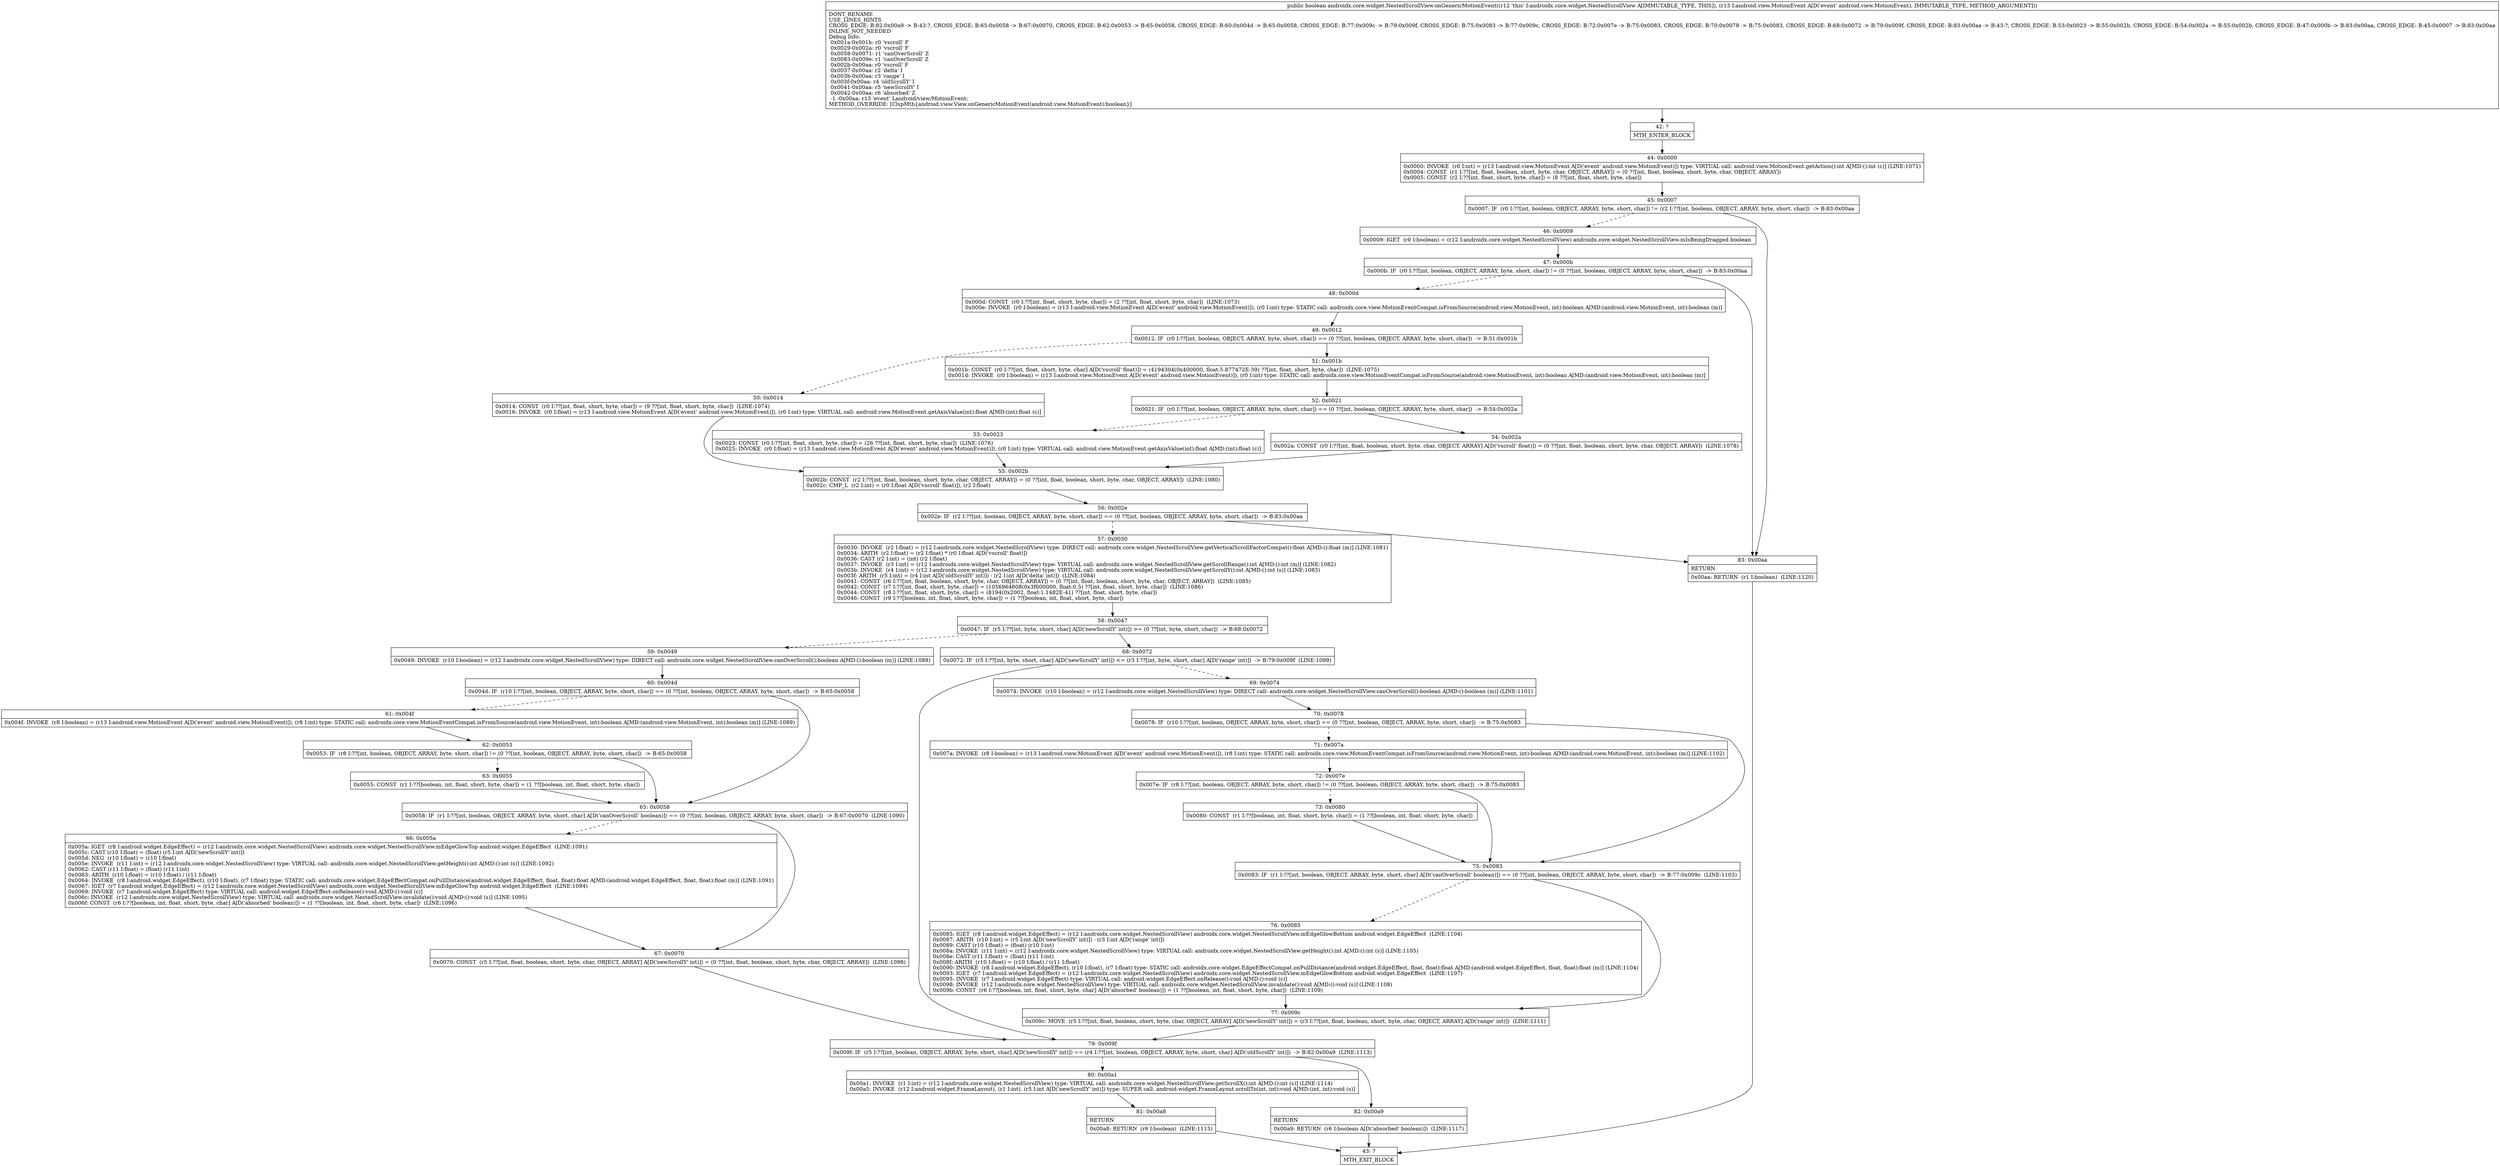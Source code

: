 digraph "CFG forandroidx.core.widget.NestedScrollView.onGenericMotionEvent(Landroid\/view\/MotionEvent;)Z" {
Node_42 [shape=record,label="{42\:\ ?|MTH_ENTER_BLOCK\l}"];
Node_44 [shape=record,label="{44\:\ 0x0000|0x0000: INVOKE  (r0 I:int) = (r13 I:android.view.MotionEvent A[D('event' android.view.MotionEvent)]) type: VIRTUAL call: android.view.MotionEvent.getAction():int A[MD:():int (c)] (LINE:1071)\l0x0004: CONST  (r1 I:??[int, float, boolean, short, byte, char, OBJECT, ARRAY]) = (0 ??[int, float, boolean, short, byte, char, OBJECT, ARRAY]) \l0x0005: CONST  (r2 I:??[int, float, short, byte, char]) = (8 ??[int, float, short, byte, char]) \l}"];
Node_45 [shape=record,label="{45\:\ 0x0007|0x0007: IF  (r0 I:??[int, boolean, OBJECT, ARRAY, byte, short, char]) != (r2 I:??[int, boolean, OBJECT, ARRAY, byte, short, char])  \-\> B:83:0x00aa \l}"];
Node_46 [shape=record,label="{46\:\ 0x0009|0x0009: IGET  (r0 I:boolean) = (r12 I:androidx.core.widget.NestedScrollView) androidx.core.widget.NestedScrollView.mIsBeingDragged boolean \l}"];
Node_47 [shape=record,label="{47\:\ 0x000b|0x000b: IF  (r0 I:??[int, boolean, OBJECT, ARRAY, byte, short, char]) != (0 ??[int, boolean, OBJECT, ARRAY, byte, short, char])  \-\> B:83:0x00aa \l}"];
Node_48 [shape=record,label="{48\:\ 0x000d|0x000d: CONST  (r0 I:??[int, float, short, byte, char]) = (2 ??[int, float, short, byte, char])  (LINE:1073)\l0x000e: INVOKE  (r0 I:boolean) = (r13 I:android.view.MotionEvent A[D('event' android.view.MotionEvent)]), (r0 I:int) type: STATIC call: androidx.core.view.MotionEventCompat.isFromSource(android.view.MotionEvent, int):boolean A[MD:(android.view.MotionEvent, int):boolean (m)]\l}"];
Node_49 [shape=record,label="{49\:\ 0x0012|0x0012: IF  (r0 I:??[int, boolean, OBJECT, ARRAY, byte, short, char]) == (0 ??[int, boolean, OBJECT, ARRAY, byte, short, char])  \-\> B:51:0x001b \l}"];
Node_50 [shape=record,label="{50\:\ 0x0014|0x0014: CONST  (r0 I:??[int, float, short, byte, char]) = (9 ??[int, float, short, byte, char])  (LINE:1074)\l0x0016: INVOKE  (r0 I:float) = (r13 I:android.view.MotionEvent A[D('event' android.view.MotionEvent)]), (r0 I:int) type: VIRTUAL call: android.view.MotionEvent.getAxisValue(int):float A[MD:(int):float (c)]\l}"];
Node_55 [shape=record,label="{55\:\ 0x002b|0x002b: CONST  (r2 I:??[int, float, boolean, short, byte, char, OBJECT, ARRAY]) = (0 ??[int, float, boolean, short, byte, char, OBJECT, ARRAY])  (LINE:1080)\l0x002c: CMP_L  (r2 I:int) = (r0 I:float A[D('vscroll' float)]), (r2 I:float) \l}"];
Node_56 [shape=record,label="{56\:\ 0x002e|0x002e: IF  (r2 I:??[int, boolean, OBJECT, ARRAY, byte, short, char]) == (0 ??[int, boolean, OBJECT, ARRAY, byte, short, char])  \-\> B:83:0x00aa \l}"];
Node_57 [shape=record,label="{57\:\ 0x0030|0x0030: INVOKE  (r2 I:float) = (r12 I:androidx.core.widget.NestedScrollView) type: DIRECT call: androidx.core.widget.NestedScrollView.getVerticalScrollFactorCompat():float A[MD:():float (m)] (LINE:1081)\l0x0034: ARITH  (r2 I:float) = (r2 I:float) * (r0 I:float A[D('vscroll' float)]) \l0x0036: CAST (r2 I:int) = (int) (r2 I:float) \l0x0037: INVOKE  (r3 I:int) = (r12 I:androidx.core.widget.NestedScrollView) type: VIRTUAL call: androidx.core.widget.NestedScrollView.getScrollRange():int A[MD:():int (m)] (LINE:1082)\l0x003b: INVOKE  (r4 I:int) = (r12 I:androidx.core.widget.NestedScrollView) type: VIRTUAL call: androidx.core.widget.NestedScrollView.getScrollY():int A[MD:():int (s)] (LINE:1083)\l0x003f: ARITH  (r5 I:int) = (r4 I:int A[D('oldScrollY' int)]) \- (r2 I:int A[D('delta' int)])  (LINE:1084)\l0x0041: CONST  (r6 I:??[int, float, boolean, short, byte, char, OBJECT, ARRAY]) = (0 ??[int, float, boolean, short, byte, char, OBJECT, ARRAY])  (LINE:1085)\l0x0042: CONST  (r7 I:??[int, float, short, byte, char]) = (1056964608(0x3f000000, float:0.5) ??[int, float, short, byte, char])  (LINE:1086)\l0x0044: CONST  (r8 I:??[int, float, short, byte, char]) = (8194(0x2002, float:1.1482E\-41) ??[int, float, short, byte, char]) \l0x0046: CONST  (r9 I:??[boolean, int, float, short, byte, char]) = (1 ??[boolean, int, float, short, byte, char]) \l}"];
Node_58 [shape=record,label="{58\:\ 0x0047|0x0047: IF  (r5 I:??[int, byte, short, char] A[D('newScrollY' int)]) \>= (0 ??[int, byte, short, char])  \-\> B:68:0x0072 \l}"];
Node_59 [shape=record,label="{59\:\ 0x0049|0x0049: INVOKE  (r10 I:boolean) = (r12 I:androidx.core.widget.NestedScrollView) type: DIRECT call: androidx.core.widget.NestedScrollView.canOverScroll():boolean A[MD:():boolean (m)] (LINE:1088)\l}"];
Node_60 [shape=record,label="{60\:\ 0x004d|0x004d: IF  (r10 I:??[int, boolean, OBJECT, ARRAY, byte, short, char]) == (0 ??[int, boolean, OBJECT, ARRAY, byte, short, char])  \-\> B:65:0x0058 \l}"];
Node_61 [shape=record,label="{61\:\ 0x004f|0x004f: INVOKE  (r8 I:boolean) = (r13 I:android.view.MotionEvent A[D('event' android.view.MotionEvent)]), (r8 I:int) type: STATIC call: androidx.core.view.MotionEventCompat.isFromSource(android.view.MotionEvent, int):boolean A[MD:(android.view.MotionEvent, int):boolean (m)] (LINE:1089)\l}"];
Node_62 [shape=record,label="{62\:\ 0x0053|0x0053: IF  (r8 I:??[int, boolean, OBJECT, ARRAY, byte, short, char]) != (0 ??[int, boolean, OBJECT, ARRAY, byte, short, char])  \-\> B:65:0x0058 \l}"];
Node_63 [shape=record,label="{63\:\ 0x0055|0x0055: CONST  (r1 I:??[boolean, int, float, short, byte, char]) = (1 ??[boolean, int, float, short, byte, char]) \l}"];
Node_65 [shape=record,label="{65\:\ 0x0058|0x0058: IF  (r1 I:??[int, boolean, OBJECT, ARRAY, byte, short, char] A[D('canOverScroll' boolean)]) == (0 ??[int, boolean, OBJECT, ARRAY, byte, short, char])  \-\> B:67:0x0070  (LINE:1090)\l}"];
Node_66 [shape=record,label="{66\:\ 0x005a|0x005a: IGET  (r8 I:android.widget.EdgeEffect) = (r12 I:androidx.core.widget.NestedScrollView) androidx.core.widget.NestedScrollView.mEdgeGlowTop android.widget.EdgeEffect  (LINE:1091)\l0x005c: CAST (r10 I:float) = (float) (r5 I:int A[D('newScrollY' int)]) \l0x005d: NEG  (r10 I:float) = (r10 I:float) \l0x005e: INVOKE  (r11 I:int) = (r12 I:androidx.core.widget.NestedScrollView) type: VIRTUAL call: androidx.core.widget.NestedScrollView.getHeight():int A[MD:():int (s)] (LINE:1092)\l0x0062: CAST (r11 I:float) = (float) (r11 I:int) \l0x0063: ARITH  (r10 I:float) = (r10 I:float) \/ (r11 I:float) \l0x0064: INVOKE  (r8 I:android.widget.EdgeEffect), (r10 I:float), (r7 I:float) type: STATIC call: androidx.core.widget.EdgeEffectCompat.onPullDistance(android.widget.EdgeEffect, float, float):float A[MD:(android.widget.EdgeEffect, float, float):float (m)] (LINE:1091)\l0x0067: IGET  (r7 I:android.widget.EdgeEffect) = (r12 I:androidx.core.widget.NestedScrollView) androidx.core.widget.NestedScrollView.mEdgeGlowTop android.widget.EdgeEffect  (LINE:1094)\l0x0069: INVOKE  (r7 I:android.widget.EdgeEffect) type: VIRTUAL call: android.widget.EdgeEffect.onRelease():void A[MD:():void (c)]\l0x006c: INVOKE  (r12 I:androidx.core.widget.NestedScrollView) type: VIRTUAL call: androidx.core.widget.NestedScrollView.invalidate():void A[MD:():void (s)] (LINE:1095)\l0x006f: CONST  (r6 I:??[boolean, int, float, short, byte, char] A[D('absorbed' boolean)]) = (1 ??[boolean, int, float, short, byte, char])  (LINE:1096)\l}"];
Node_67 [shape=record,label="{67\:\ 0x0070|0x0070: CONST  (r5 I:??[int, float, boolean, short, byte, char, OBJECT, ARRAY] A[D('newScrollY' int)]) = (0 ??[int, float, boolean, short, byte, char, OBJECT, ARRAY])  (LINE:1098)\l}"];
Node_79 [shape=record,label="{79\:\ 0x009f|0x009f: IF  (r5 I:??[int, boolean, OBJECT, ARRAY, byte, short, char] A[D('newScrollY' int)]) == (r4 I:??[int, boolean, OBJECT, ARRAY, byte, short, char] A[D('oldScrollY' int)])  \-\> B:82:0x00a9  (LINE:1113)\l}"];
Node_80 [shape=record,label="{80\:\ 0x00a1|0x00a1: INVOKE  (r1 I:int) = (r12 I:androidx.core.widget.NestedScrollView) type: VIRTUAL call: androidx.core.widget.NestedScrollView.getScrollX():int A[MD:():int (s)] (LINE:1114)\l0x00a5: INVOKE  (r12 I:android.widget.FrameLayout), (r1 I:int), (r5 I:int A[D('newScrollY' int)]) type: SUPER call: android.widget.FrameLayout.scrollTo(int, int):void A[MD:(int, int):void (s)]\l}"];
Node_81 [shape=record,label="{81\:\ 0x00a8|RETURN\l|0x00a8: RETURN  (r9 I:boolean)  (LINE:1115)\l}"];
Node_43 [shape=record,label="{43\:\ ?|MTH_EXIT_BLOCK\l}"];
Node_82 [shape=record,label="{82\:\ 0x00a9|RETURN\l|0x00a9: RETURN  (r6 I:boolean A[D('absorbed' boolean)])  (LINE:1117)\l}"];
Node_68 [shape=record,label="{68\:\ 0x0072|0x0072: IF  (r5 I:??[int, byte, short, char] A[D('newScrollY' int)]) \<= (r3 I:??[int, byte, short, char] A[D('range' int)])  \-\> B:79:0x009f  (LINE:1099)\l}"];
Node_69 [shape=record,label="{69\:\ 0x0074|0x0074: INVOKE  (r10 I:boolean) = (r12 I:androidx.core.widget.NestedScrollView) type: DIRECT call: androidx.core.widget.NestedScrollView.canOverScroll():boolean A[MD:():boolean (m)] (LINE:1101)\l}"];
Node_70 [shape=record,label="{70\:\ 0x0078|0x0078: IF  (r10 I:??[int, boolean, OBJECT, ARRAY, byte, short, char]) == (0 ??[int, boolean, OBJECT, ARRAY, byte, short, char])  \-\> B:75:0x0083 \l}"];
Node_71 [shape=record,label="{71\:\ 0x007a|0x007a: INVOKE  (r8 I:boolean) = (r13 I:android.view.MotionEvent A[D('event' android.view.MotionEvent)]), (r8 I:int) type: STATIC call: androidx.core.view.MotionEventCompat.isFromSource(android.view.MotionEvent, int):boolean A[MD:(android.view.MotionEvent, int):boolean (m)] (LINE:1102)\l}"];
Node_72 [shape=record,label="{72\:\ 0x007e|0x007e: IF  (r8 I:??[int, boolean, OBJECT, ARRAY, byte, short, char]) != (0 ??[int, boolean, OBJECT, ARRAY, byte, short, char])  \-\> B:75:0x0083 \l}"];
Node_73 [shape=record,label="{73\:\ 0x0080|0x0080: CONST  (r1 I:??[boolean, int, float, short, byte, char]) = (1 ??[boolean, int, float, short, byte, char]) \l}"];
Node_75 [shape=record,label="{75\:\ 0x0083|0x0083: IF  (r1 I:??[int, boolean, OBJECT, ARRAY, byte, short, char] A[D('canOverScroll' boolean)]) == (0 ??[int, boolean, OBJECT, ARRAY, byte, short, char])  \-\> B:77:0x009c  (LINE:1103)\l}"];
Node_76 [shape=record,label="{76\:\ 0x0085|0x0085: IGET  (r8 I:android.widget.EdgeEffect) = (r12 I:androidx.core.widget.NestedScrollView) androidx.core.widget.NestedScrollView.mEdgeGlowBottom android.widget.EdgeEffect  (LINE:1104)\l0x0087: ARITH  (r10 I:int) = (r5 I:int A[D('newScrollY' int)]) \- (r3 I:int A[D('range' int)]) \l0x0089: CAST (r10 I:float) = (float) (r10 I:int) \l0x008a: INVOKE  (r11 I:int) = (r12 I:androidx.core.widget.NestedScrollView) type: VIRTUAL call: androidx.core.widget.NestedScrollView.getHeight():int A[MD:():int (s)] (LINE:1105)\l0x008e: CAST (r11 I:float) = (float) (r11 I:int) \l0x008f: ARITH  (r10 I:float) = (r10 I:float) \/ (r11 I:float) \l0x0090: INVOKE  (r8 I:android.widget.EdgeEffect), (r10 I:float), (r7 I:float) type: STATIC call: androidx.core.widget.EdgeEffectCompat.onPullDistance(android.widget.EdgeEffect, float, float):float A[MD:(android.widget.EdgeEffect, float, float):float (m)] (LINE:1104)\l0x0093: IGET  (r7 I:android.widget.EdgeEffect) = (r12 I:androidx.core.widget.NestedScrollView) androidx.core.widget.NestedScrollView.mEdgeGlowBottom android.widget.EdgeEffect  (LINE:1107)\l0x0095: INVOKE  (r7 I:android.widget.EdgeEffect) type: VIRTUAL call: android.widget.EdgeEffect.onRelease():void A[MD:():void (c)]\l0x0098: INVOKE  (r12 I:androidx.core.widget.NestedScrollView) type: VIRTUAL call: androidx.core.widget.NestedScrollView.invalidate():void A[MD:():void (s)] (LINE:1108)\l0x009b: CONST  (r6 I:??[boolean, int, float, short, byte, char] A[D('absorbed' boolean)]) = (1 ??[boolean, int, float, short, byte, char])  (LINE:1109)\l}"];
Node_77 [shape=record,label="{77\:\ 0x009c|0x009c: MOVE  (r5 I:??[int, float, boolean, short, byte, char, OBJECT, ARRAY] A[D('newScrollY' int)]) = (r3 I:??[int, float, boolean, short, byte, char, OBJECT, ARRAY] A[D('range' int)])  (LINE:1111)\l}"];
Node_51 [shape=record,label="{51\:\ 0x001b|0x001b: CONST  (r0 I:??[int, float, short, byte, char] A[D('vscroll' float)]) = (4194304(0x400000, float:5.877472E\-39) ??[int, float, short, byte, char])  (LINE:1075)\l0x001d: INVOKE  (r0 I:boolean) = (r13 I:android.view.MotionEvent A[D('event' android.view.MotionEvent)]), (r0 I:int) type: STATIC call: androidx.core.view.MotionEventCompat.isFromSource(android.view.MotionEvent, int):boolean A[MD:(android.view.MotionEvent, int):boolean (m)]\l}"];
Node_52 [shape=record,label="{52\:\ 0x0021|0x0021: IF  (r0 I:??[int, boolean, OBJECT, ARRAY, byte, short, char]) == (0 ??[int, boolean, OBJECT, ARRAY, byte, short, char])  \-\> B:54:0x002a \l}"];
Node_53 [shape=record,label="{53\:\ 0x0023|0x0023: CONST  (r0 I:??[int, float, short, byte, char]) = (26 ??[int, float, short, byte, char])  (LINE:1076)\l0x0025: INVOKE  (r0 I:float) = (r13 I:android.view.MotionEvent A[D('event' android.view.MotionEvent)]), (r0 I:int) type: VIRTUAL call: android.view.MotionEvent.getAxisValue(int):float A[MD:(int):float (c)]\l}"];
Node_54 [shape=record,label="{54\:\ 0x002a|0x002a: CONST  (r0 I:??[int, float, boolean, short, byte, char, OBJECT, ARRAY] A[D('vscroll' float)]) = (0 ??[int, float, boolean, short, byte, char, OBJECT, ARRAY])  (LINE:1078)\l}"];
Node_83 [shape=record,label="{83\:\ 0x00aa|RETURN\l|0x00aa: RETURN  (r1 I:boolean)  (LINE:1120)\l}"];
MethodNode[shape=record,label="{public boolean androidx.core.widget.NestedScrollView.onGenericMotionEvent((r12 'this' I:androidx.core.widget.NestedScrollView A[IMMUTABLE_TYPE, THIS]), (r13 I:android.view.MotionEvent A[D('event' android.view.MotionEvent), IMMUTABLE_TYPE, METHOD_ARGUMENT]))  | DONT_RENAME\lUSE_LINES_HINTS\lCROSS_EDGE: B:82:0x00a9 \-\> B:43:?, CROSS_EDGE: B:65:0x0058 \-\> B:67:0x0070, CROSS_EDGE: B:62:0x0053 \-\> B:65:0x0058, CROSS_EDGE: B:60:0x004d \-\> B:65:0x0058, CROSS_EDGE: B:77:0x009c \-\> B:79:0x009f, CROSS_EDGE: B:75:0x0083 \-\> B:77:0x009c, CROSS_EDGE: B:72:0x007e \-\> B:75:0x0083, CROSS_EDGE: B:70:0x0078 \-\> B:75:0x0083, CROSS_EDGE: B:68:0x0072 \-\> B:79:0x009f, CROSS_EDGE: B:83:0x00aa \-\> B:43:?, CROSS_EDGE: B:53:0x0023 \-\> B:55:0x002b, CROSS_EDGE: B:54:0x002a \-\> B:55:0x002b, CROSS_EDGE: B:47:0x000b \-\> B:83:0x00aa, CROSS_EDGE: B:45:0x0007 \-\> B:83:0x00aa\lINLINE_NOT_NEEDED\lDebug Info:\l  0x001a\-0x001b: r0 'vscroll' F\l  0x0029\-0x002a: r0 'vscroll' F\l  0x0058\-0x0071: r1 'canOverScroll' Z\l  0x0083\-0x009e: r1 'canOverScroll' Z\l  0x002b\-0x00aa: r0 'vscroll' F\l  0x0037\-0x00aa: r2 'delta' I\l  0x003b\-0x00aa: r3 'range' I\l  0x003f\-0x00aa: r4 'oldScrollY' I\l  0x0041\-0x00aa: r5 'newScrollY' I\l  0x0042\-0x00aa: r6 'absorbed' Z\l  \-1 \-0x00aa: r13 'event' Landroid\/view\/MotionEvent;\lMETHOD_OVERRIDE: [ClspMth\{android.view.View.onGenericMotionEvent(android.view.MotionEvent):boolean\}]\l}"];
MethodNode -> Node_42;Node_42 -> Node_44;
Node_44 -> Node_45;
Node_45 -> Node_46[style=dashed];
Node_45 -> Node_83;
Node_46 -> Node_47;
Node_47 -> Node_48[style=dashed];
Node_47 -> Node_83;
Node_48 -> Node_49;
Node_49 -> Node_50[style=dashed];
Node_49 -> Node_51;
Node_50 -> Node_55;
Node_55 -> Node_56;
Node_56 -> Node_57[style=dashed];
Node_56 -> Node_83;
Node_57 -> Node_58;
Node_58 -> Node_59[style=dashed];
Node_58 -> Node_68;
Node_59 -> Node_60;
Node_60 -> Node_61[style=dashed];
Node_60 -> Node_65;
Node_61 -> Node_62;
Node_62 -> Node_63[style=dashed];
Node_62 -> Node_65;
Node_63 -> Node_65;
Node_65 -> Node_66[style=dashed];
Node_65 -> Node_67;
Node_66 -> Node_67;
Node_67 -> Node_79;
Node_79 -> Node_80[style=dashed];
Node_79 -> Node_82;
Node_80 -> Node_81;
Node_81 -> Node_43;
Node_82 -> Node_43;
Node_68 -> Node_69[style=dashed];
Node_68 -> Node_79;
Node_69 -> Node_70;
Node_70 -> Node_71[style=dashed];
Node_70 -> Node_75;
Node_71 -> Node_72;
Node_72 -> Node_73[style=dashed];
Node_72 -> Node_75;
Node_73 -> Node_75;
Node_75 -> Node_76[style=dashed];
Node_75 -> Node_77;
Node_76 -> Node_77;
Node_77 -> Node_79;
Node_51 -> Node_52;
Node_52 -> Node_53[style=dashed];
Node_52 -> Node_54;
Node_53 -> Node_55;
Node_54 -> Node_55;
Node_83 -> Node_43;
}

